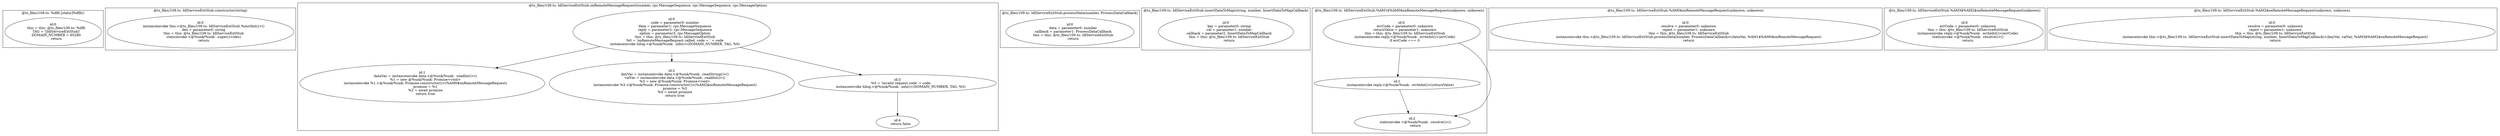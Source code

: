 digraph "109.ts" {
subgraph "cluster_@ts_files/109.ts: %dflt.[static]%dflt()" {
  label="@ts_files/109.ts: %dflt.[static]%dflt()";
  Node33740 [label="id:0
      this = this: @ts_files/109.ts: %dflt
      TAG = '[IdlServiceExtStub]'
      DOMAIN_NUMBER = 65280
      return"];
}
subgraph "cluster_@ts_files/109.ts: IdlServiceExtStub.constructor(string)" {
  label="@ts_files/109.ts: IdlServiceExtStub.constructor(string)";
  Node52220 [label="id:0
      instanceinvoke this.<@ts_files/109.ts: IdlServiceExtStub.%instInit()>()
      des = parameter0: string
      this = this: @ts_files/109.ts: IdlServiceExtStub
      staticinvoke <@%unk/%unk: .super()>(des)
      return"];
}
subgraph "cluster_@ts_files/109.ts: IdlServiceExtStub.onRemoteMessageRequest(number, rpc.MessageSequence, rpc.MessageSequence, rpc.MessageOption)" {
  label="@ts_files/109.ts: IdlServiceExtStub.onRemoteMessageRequest(number, rpc.MessageSequence, rpc.MessageSequence, rpc.MessageOption)";
  Node120320 [label="id:0
      code = parameter0: number
      data = parameter1: rpc.MessageSequence
      reply = parameter2: rpc.MessageSequence
      option = parameter3: rpc.MessageOption
      this = this: @ts_files/109.ts: IdlServiceExtStub
      %0 = 'onRemoteMessageRequest called, code = ' + code
      instanceinvoke hilog.<@%unk/%unk: .info()>(DOMAIN_NUMBER, TAG, %0)"];
  Node120321 [label="id:1
      dataVar = instanceinvoke data.<@%unk/%unk: .readInt()>()
      %1 = new @%unk/%unk: Promise<void>
      instanceinvoke %1.<@%unk/%unk: Promise.constructor()>(%AM0$onRemoteMessageRequest)
      promise = %1
      %2 = await promise
      return true"];
  Node120322 [label="id:2
      keyVar = instanceinvoke data.<@%unk/%unk: .readString()>()
      valVar = instanceinvoke data.<@%unk/%unk: .readInt()>()
      %3 = new @%unk/%unk: Promise<void>
      instanceinvoke %3.<@%unk/%unk: Promise.constructor()>(%AM2$onRemoteMessageRequest)
      promise = %3
      %4 = await promise
      return true"];
  Node120323 [label="id:3
      %5 = 'invalid request code' + code
      instanceinvoke hilog.<@%unk/%unk: .info()>(DOMAIN_NUMBER, TAG, %5)"];
  Node120324 [label="id:4
      return false"];
  Node120320 -> Node120321;
  Node120320 -> Node120322;
  Node120320 -> Node120323;
  Node120323 -> Node120324;
}
subgraph "cluster_@ts_files/109.ts: IdlServiceExtStub.processData(number, ProcessDataCallback)" {
  label="@ts_files/109.ts: IdlServiceExtStub.processData(number, ProcessDataCallback)";
  Node71010 [label="id:0
      data = parameter0: number
      callback = parameter1: ProcessDataCallback
      this = this: @ts_files/109.ts: IdlServiceExtStub
      return"];
}
subgraph "cluster_@ts_files/109.ts: IdlServiceExtStub.insertDataToMap(string, number, InsertDataToMapCallback)" {
  label="@ts_files/109.ts: IdlServiceExtStub.insertDataToMap(string, number, InsertDataToMapCallback)";
  Node85900 [label="id:0
      key = parameter0: string
      val = parameter1: number
      callback = parameter2: InsertDataToMapCallback
      this = this: @ts_files/109.ts: IdlServiceExtStub
      return"];
}
subgraph "cluster_@ts_files/109.ts: IdlServiceExtStub.%AM1$%AM0$onRemoteMessageRequest(unknown, unknown)" {
  label="@ts_files/109.ts: IdlServiceExtStub.%AM1$%AM0$onRemoteMessageRequest(unknown, unknown)";
  Node78030 [label="id:0
      errCode = parameter0: unknown
      returnValue = parameter1: unknown
      this = this: @ts_files/109.ts: IdlServiceExtStub
      instanceinvoke reply.<@%unk/%unk: .writeInt()>(errCode)
      if errCode === 0"];
  Node78031 [label="id:1
      instanceinvoke reply.<@%unk/%unk: .writeInt()>(returnValue)"];
  Node78032 [label="id:2
      staticinvoke <@%unk/%unk: .resolve()>()
      return"];
  Node78030 -> Node78031;
  Node78030 -> Node78032;
  Node78031 -> Node78032;
}
subgraph "cluster_@ts_files/109.ts: IdlServiceExtStub.%AM0$onRemoteMessageRequest(unknown, unknown)" {
  label="@ts_files/109.ts: IdlServiceExtStub.%AM0$onRemoteMessageRequest(unknown, unknown)";
  Node75390 [label="id:0
      resolve = parameter0: unknown
      reject = parameter1: unknown
      this = this: @ts_files/109.ts: IdlServiceExtStub
      instanceinvoke this.<@ts_files/109.ts: IdlServiceExtStub.processData(number, ProcessDataCallback)>(dataVar, %AM1$%AM0$onRemoteMessageRequest)
      return"];
}
subgraph "cluster_@ts_files/109.ts: IdlServiceExtStub.%AM3$%AM2$onRemoteMessageRequest(unknown)" {
  label="@ts_files/109.ts: IdlServiceExtStub.%AM3$%AM2$onRemoteMessageRequest(unknown)";
  Node69470 [label="id:0
      errCode = parameter0: unknown
      this = this: @ts_files/109.ts: IdlServiceExtStub
      instanceinvoke reply.<@%unk/%unk: .writeInt()>(errCode)
      staticinvoke <@%unk/%unk: .resolve()>()
      return"];
}
subgraph "cluster_@ts_files/109.ts: IdlServiceExtStub.%AM2$onRemoteMessageRequest(unknown, unknown)" {
  label="@ts_files/109.ts: IdlServiceExtStub.%AM2$onRemoteMessageRequest(unknown, unknown)";
  Node75410 [label="id:0
      resolve = parameter0: unknown
      reject = parameter1: unknown
      this = this: @ts_files/109.ts: IdlServiceExtStub
      instanceinvoke this.<@ts_files/109.ts: IdlServiceExtStub.insertDataToMap(string, number, InsertDataToMapCallback)>(keyVar, valVar, %AM3$%AM2$onRemoteMessageRequest)
      return"];
}
}

